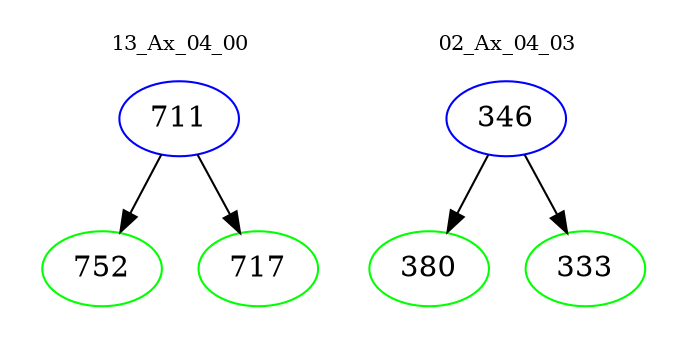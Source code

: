 digraph{
subgraph cluster_0 {
color = white
label = "13_Ax_04_00";
fontsize=10;
T0_711 [label="711", color="blue"]
T0_711 -> T0_752 [color="black"]
T0_752 [label="752", color="green"]
T0_711 -> T0_717 [color="black"]
T0_717 [label="717", color="green"]
}
subgraph cluster_1 {
color = white
label = "02_Ax_04_03";
fontsize=10;
T1_346 [label="346", color="blue"]
T1_346 -> T1_380 [color="black"]
T1_380 [label="380", color="green"]
T1_346 -> T1_333 [color="black"]
T1_333 [label="333", color="green"]
}
}
